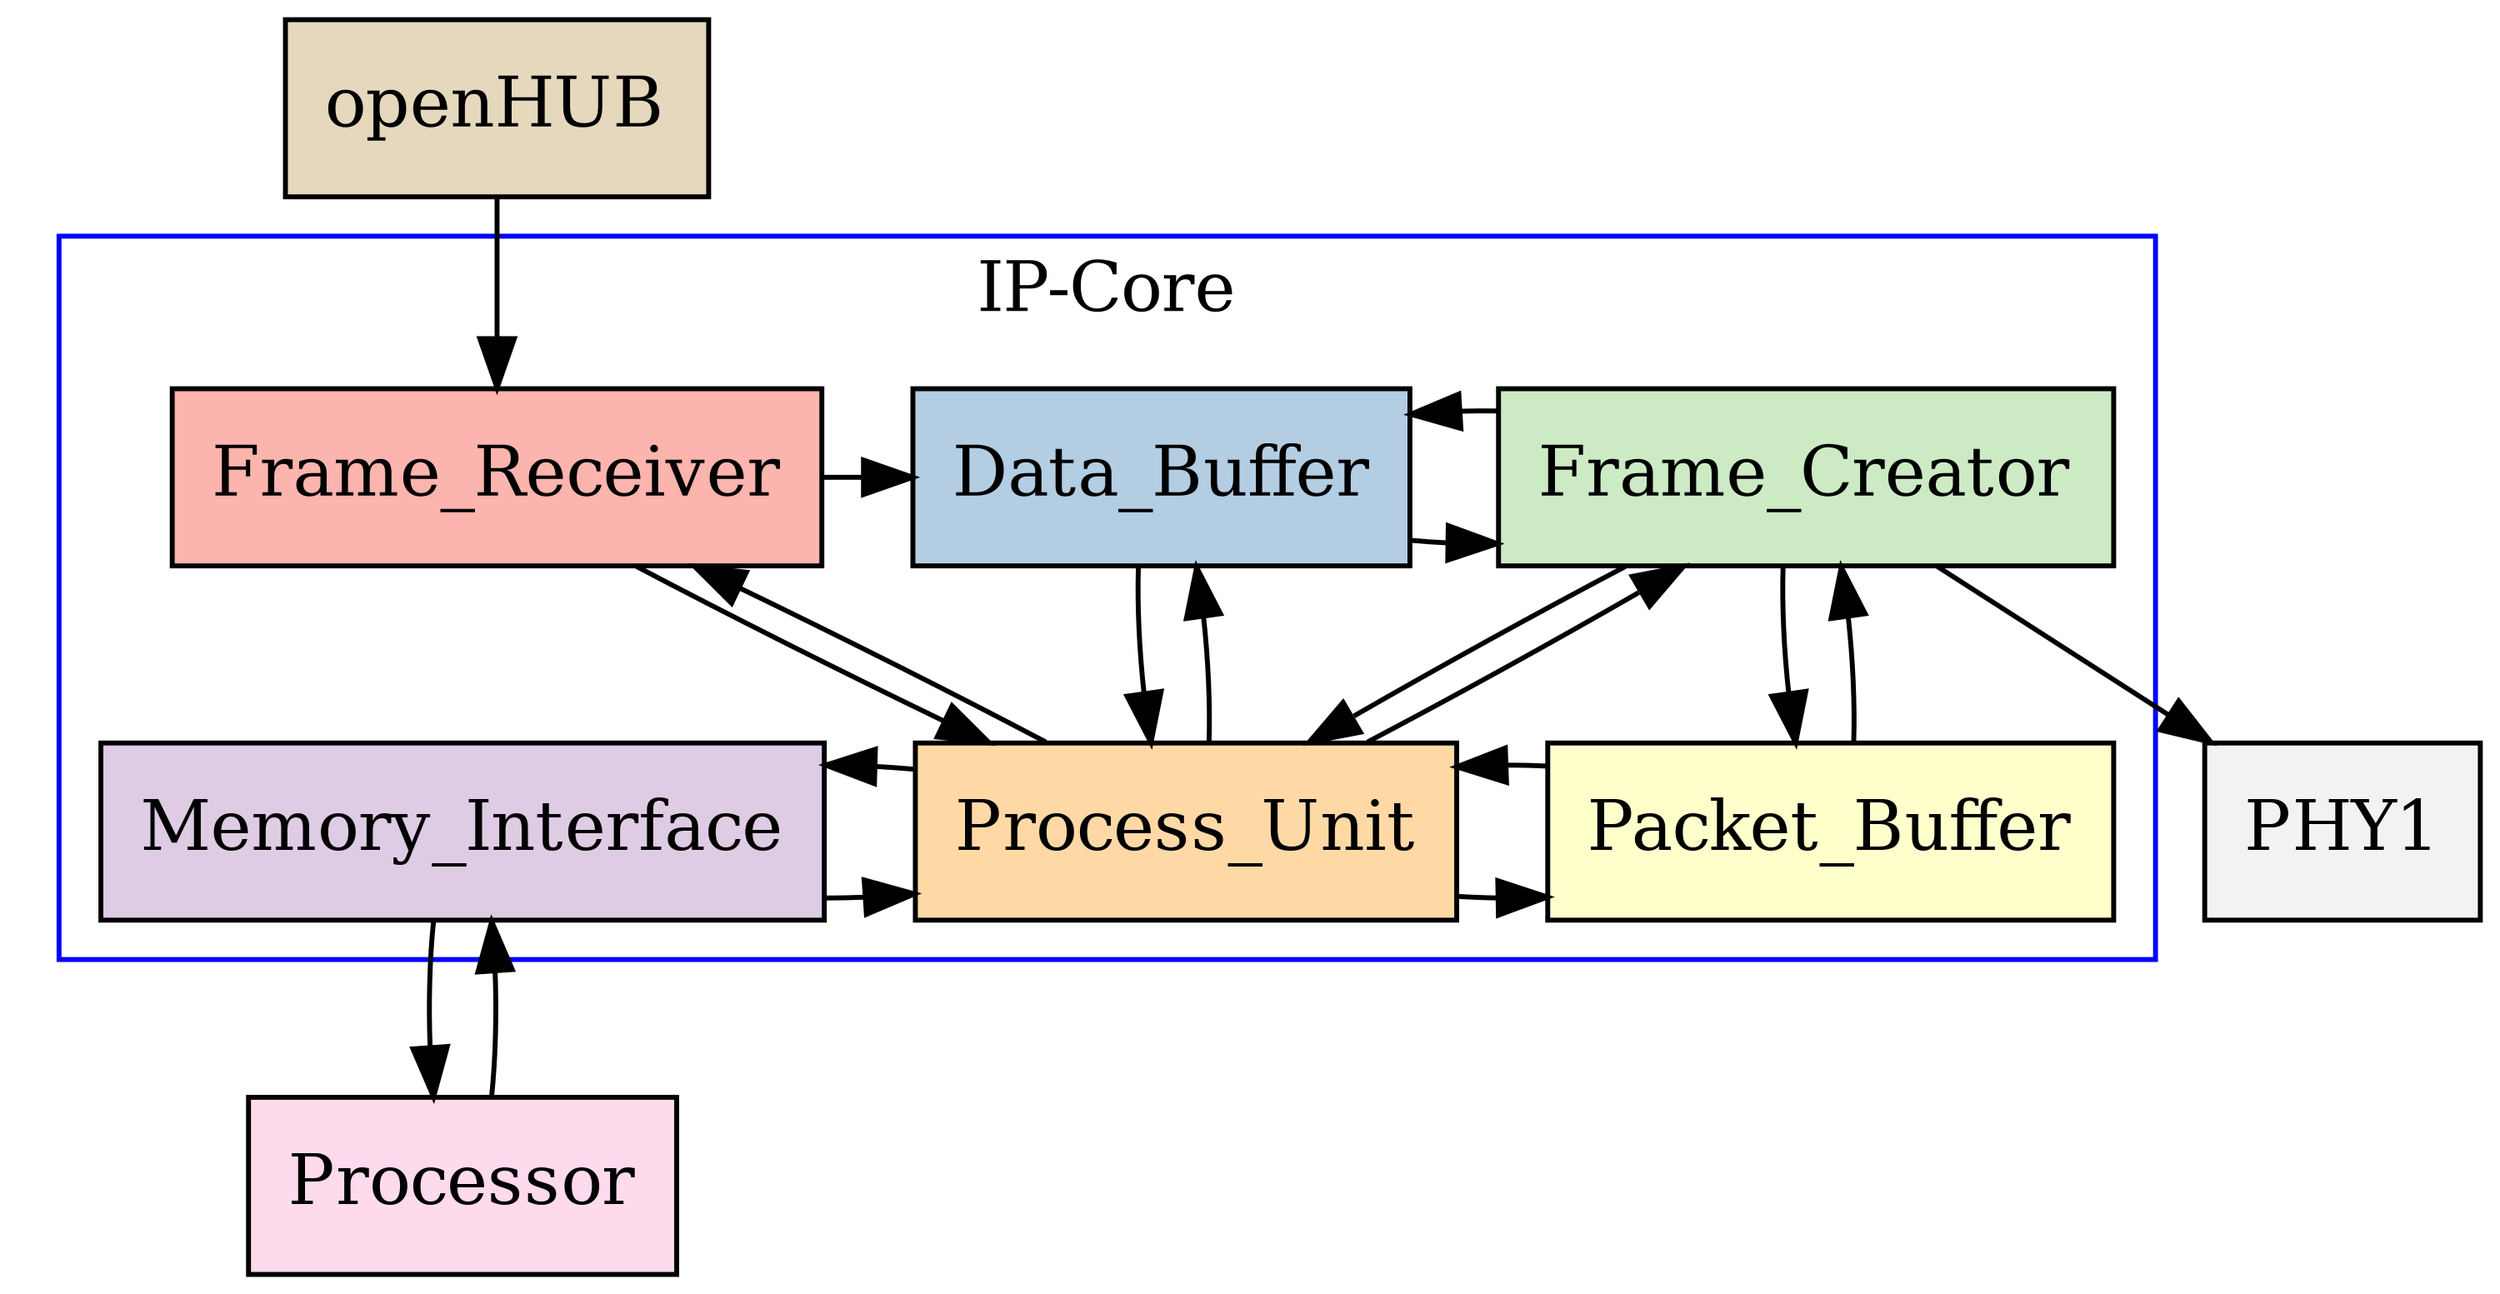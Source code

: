 digraph toplevel {
    rankdir=TB;
    size="20!,20"; resolution=25;

    node [shape = box,colorscheme = pastel19];

    subgraph cluster1 {

        node [style=filled,fillcolor=1] Frame_Receiver;
        node [style=filled,fillcolor=2] Data_Buffer;
        node [style=filled,fillcolor=3] Frame_Creator;
        node [style=filled,fillcolor=4] Memory_Interface;
        node [style=filled,fillcolor=5] Process_Unit;
        node [style=filled,fillcolor=6] Packet_Buffer;

        Frame_Receiver      -> {Data_Buffer Process_Unit};
        Data_Buffer         -> {Process_Unit Frame_Creator};
        Frame_Creator       -> {Packet_Buffer Process_Unit Data_Buffer};

        Memory_Interface    -> Process_Unit;
        Process_Unit        -> {Memory_Interface Frame_Receiver Data_Buffer Frame_Creator Packet_Buffer};
        Packet_Buffer       -> {Process_Unit Frame_Creator}

        { rank=same; Frame_Receiver Data_Buffer Frame_Creator}
        { rank=same; Memory_Interface Process_Unit Packet_Buffer}

        label = "IP-Core";
        color=blue
    }

    node [style=filled,fillcolor=7] openHUB;
    node [style=filled,fillcolor=8] Processor;
    node [style=filled,fillcolor=9] PHY1;

    Frame_Creator       -> PHY1;
    openHUB             -> Frame_Receiver;
    Processor           -> Memory_Interface;
    Memory_Interface    -> Processor;



}